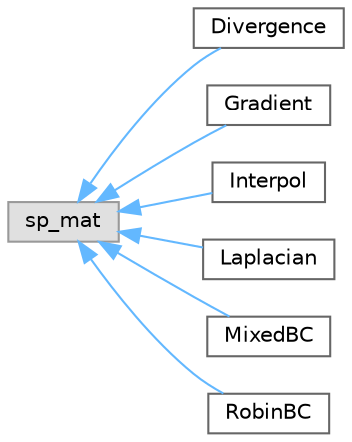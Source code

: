 digraph "Graphical Class Hierarchy"
{
 // LATEX_PDF_SIZE
  bgcolor="transparent";
  edge [fontname=Helvetica,fontsize=10,labelfontname=Helvetica,labelfontsize=10];
  node [fontname=Helvetica,fontsize=10,shape=box,height=0.2,width=0.4];
  rankdir="LR";
  Node0 [id="Node000000",label="sp_mat",height=0.2,width=0.4,color="grey60", fillcolor="#E0E0E0", style="filled",tooltip=" "];
  Node0 -> Node1 [id="edge1_Node000000_Node000001",dir="back",color="steelblue1",style="solid",tooltip=" "];
  Node1 [id="Node000001",label="Divergence",height=0.2,width=0.4,color="grey40", fillcolor="white", style="filled",URL="$classDivergence.html",tooltip="Mimetic Divergence operator."];
  Node0 -> Node2 [id="edge2_Node000000_Node000002",dir="back",color="steelblue1",style="solid",tooltip=" "];
  Node2 [id="Node000002",label="Gradient",height=0.2,width=0.4,color="grey40", fillcolor="white", style="filled",URL="$classGradient.html",tooltip="Mimetic Gradient operator."];
  Node0 -> Node3 [id="edge3_Node000000_Node000003",dir="back",color="steelblue1",style="solid",tooltip=" "];
  Node3 [id="Node000003",label="Interpol",height=0.2,width=0.4,color="grey40", fillcolor="white", style="filled",URL="$classInterpol.html",tooltip="Mimetic Interpolator operator."];
  Node0 -> Node4 [id="edge4_Node000000_Node000004",dir="back",color="steelblue1",style="solid",tooltip=" "];
  Node4 [id="Node000004",label="Laplacian",height=0.2,width=0.4,color="grey40", fillcolor="white", style="filled",URL="$classLaplacian.html",tooltip="Mimetic Laplacian operator."];
  Node0 -> Node5 [id="edge5_Node000000_Node000005",dir="back",color="steelblue1",style="solid",tooltip=" "];
  Node5 [id="Node000005",label="MixedBC",height=0.2,width=0.4,color="grey40", fillcolor="white", style="filled",URL="$classMixedBC.html",tooltip="Mimetic Mixed Boundary Condition operator."];
  Node0 -> Node6 [id="edge6_Node000000_Node000006",dir="back",color="steelblue1",style="solid",tooltip=" "];
  Node6 [id="Node000006",label="RobinBC",height=0.2,width=0.4,color="grey40", fillcolor="white", style="filled",URL="$classRobinBC.html",tooltip="Mimetic Robin Boundary Condition operator."];
}
